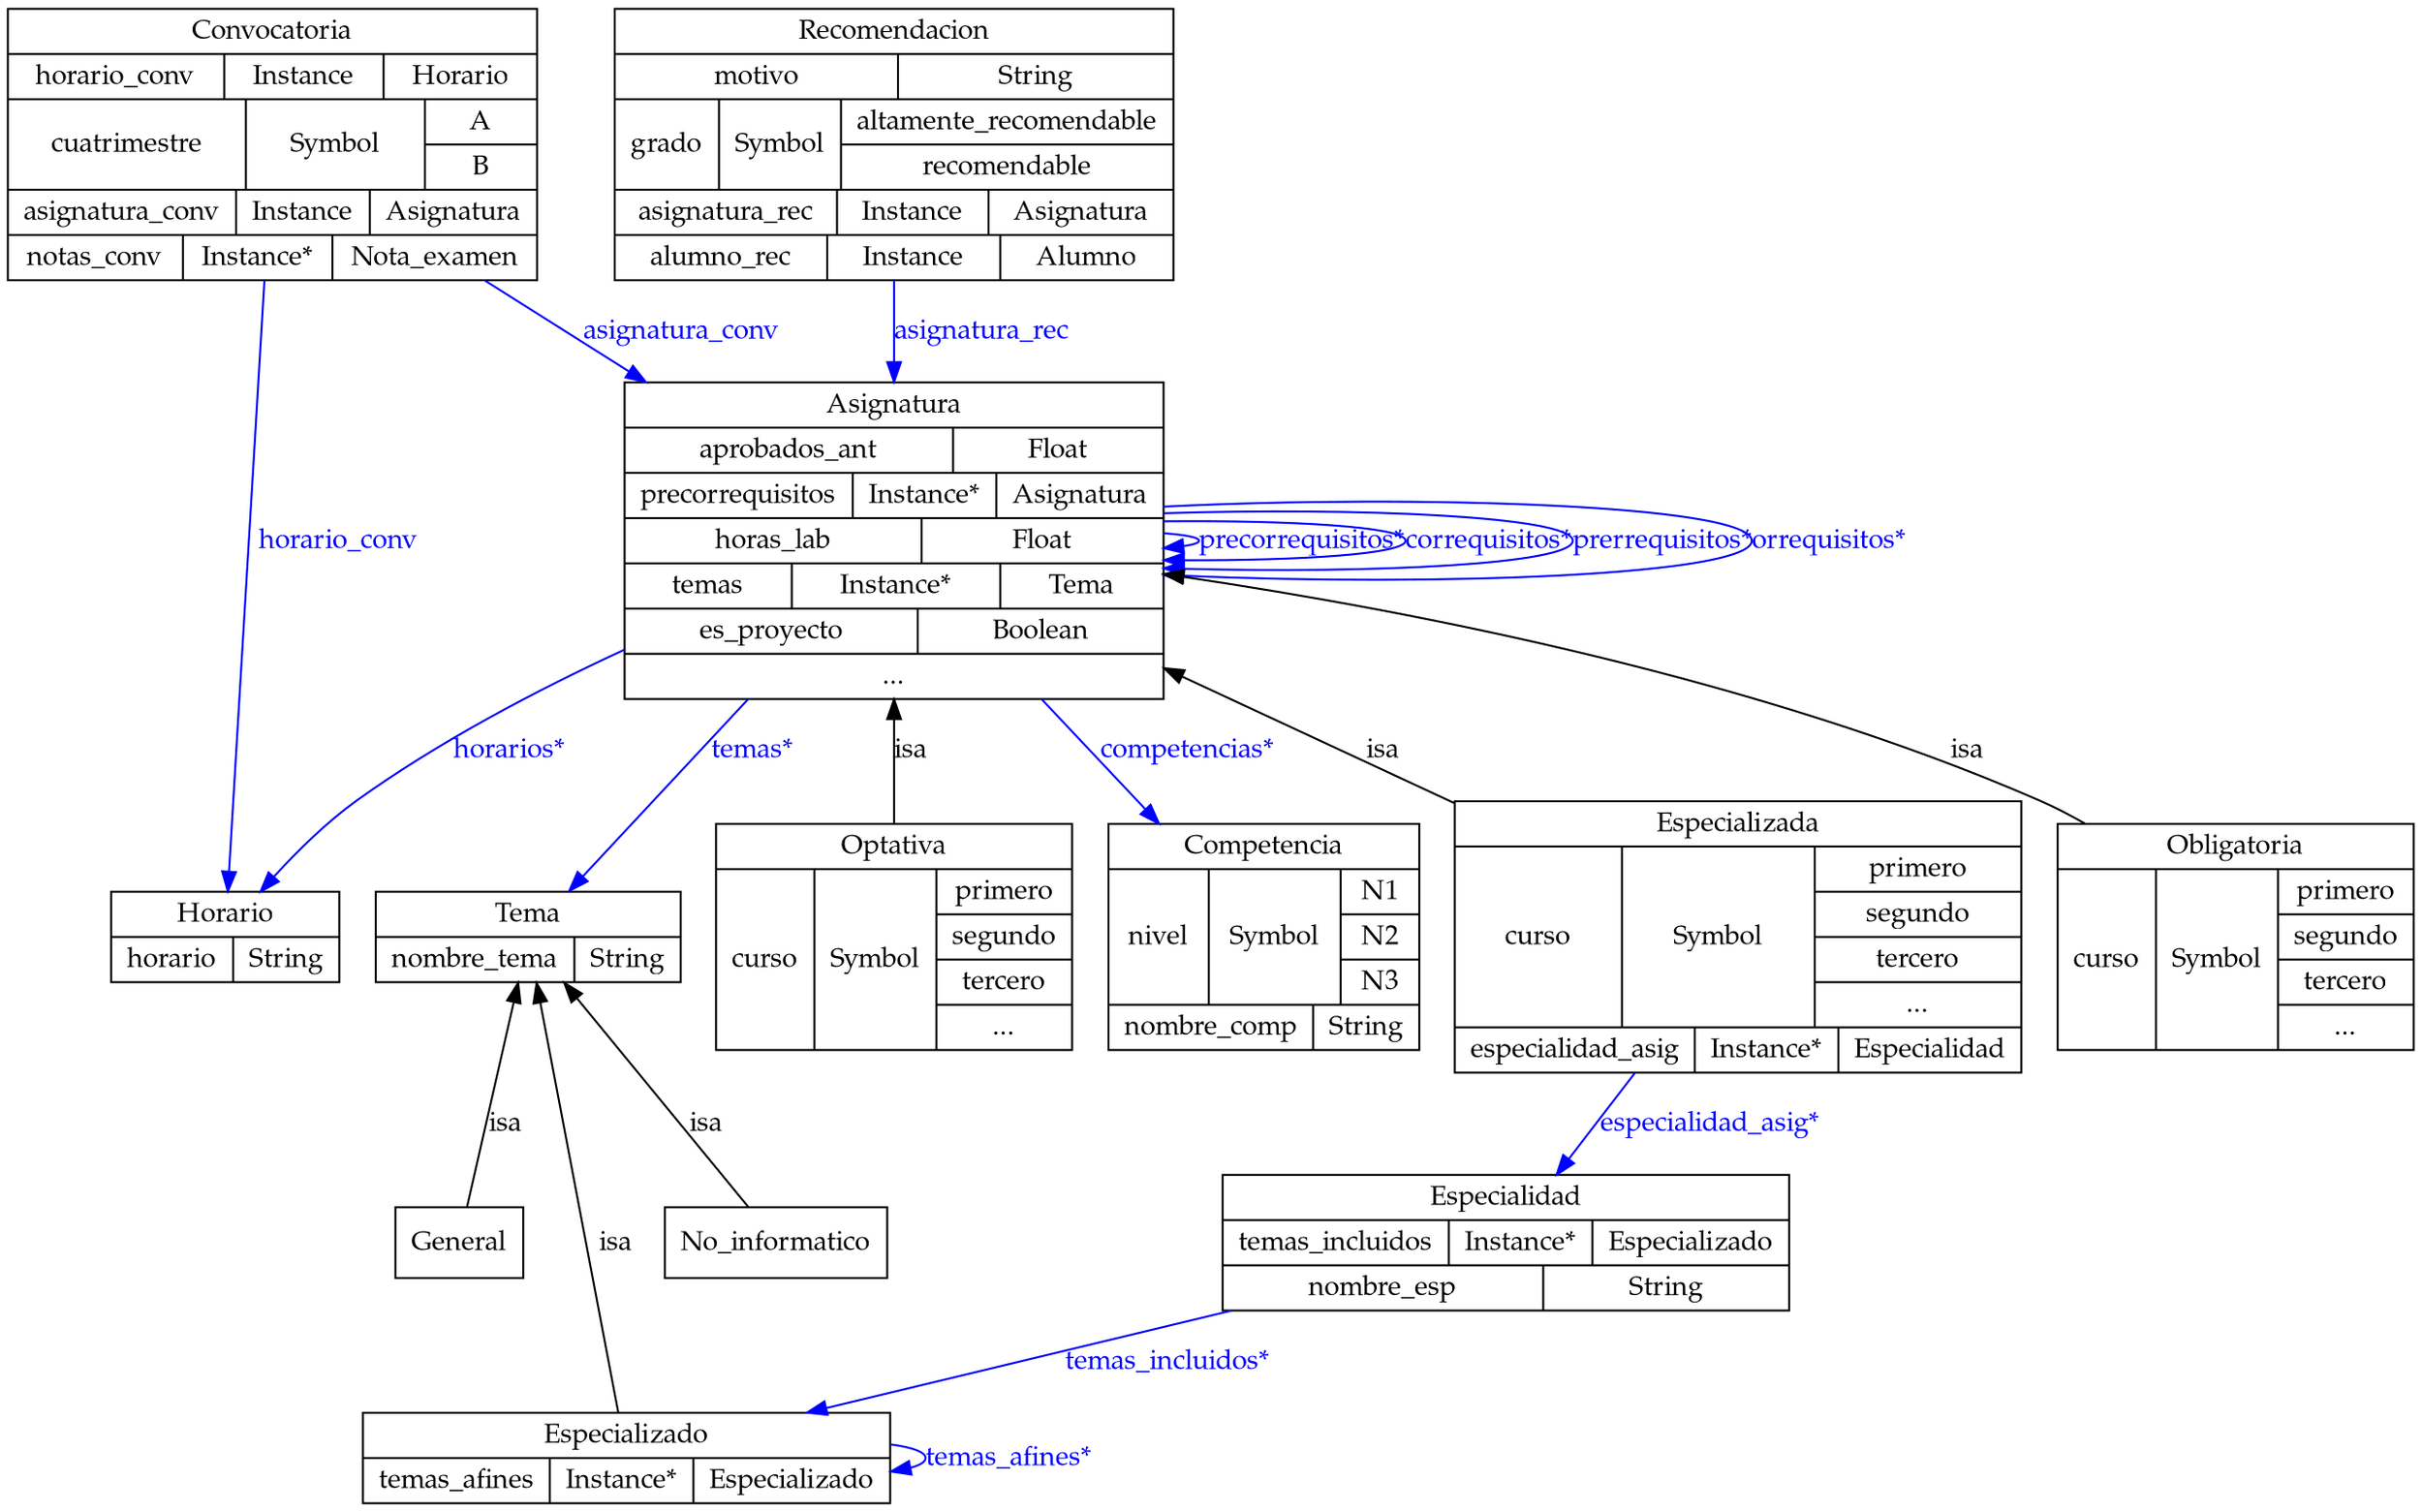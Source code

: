 digraph "ontologia" {
graph[fontname="Palatino"];
node[fontname="Palatino"];
edge[fontname="Palatino"];

"General" [shape=box, label="General", color="0.0,0.0,0.0", fontcolor="0.0,0.0,0.0"]
"Tema"->"General" [dir=back, label=isa, color="0.0,0.0,0.0", fontcolor="0.0,0.0,0.0"]
"Convocatoria" [shape=record, color="0.0,0.0,0.0", fontcolor="0.0,0.0,0.0", label="{Convocatoria|{horario_conv|Instance|{Horario}}|{cuatrimestre|Symbol|{A|B}}|{asignatura_conv|Instance|{Asignatura}}|{notas_conv|Instance*|{Nota_examen}}}"]
"Convocatoria"->"Horario" [style=filled, label="horario_conv", color="0.6666667,1.0,1.0", fontcolor="0.6666667,1.0,1.0"]
"Convocatoria"->"Asignatura" [style=filled, label="asignatura_conv", color="0.6666667,1.0,1.0", fontcolor="0.6666667,1.0,1.0"]
"Recomendacion" [shape=record, color="0.0,0.0,0.0", fontcolor="0.0,0.0,0.0", label="{Recomendacion|{motivo|String}|{grado|Symbol|{altamente_recomendable|recomendable}}|{asignatura_rec|Instance|{Asignatura}}|{alumno_rec|Instance|{Alumno}}}"]
"Recomendacion"->"Asignatura" [style=filled, label="asignatura_rec", color="0.6666667,1.0,1.0", fontcolor="0.6666667,1.0,1.0"]
"Optativa" [shape=record, color="0.0,0.0,0.0", fontcolor="0.0,0.0,0.0", label="{Optativa|{curso|Symbol|{primero|segundo|tercero|...}}}"]
"Asignatura"->"Optativa" [dir=back, label=isa, color="0.0,0.0,0.0", fontcolor="0.0,0.0,0.0"]
"Especialidad" [shape=record, color="0.0,0.0,0.0", fontcolor="0.0,0.0,0.0", label="{Especialidad|{temas_incluidos|Instance*|{Especializado}}|{nombre_esp|String}}"]
"Especialidad"->"Especializado" [style=filled, label="temas_incluidos*", color="0.6666667,1.0,1.0", fontcolor="0.6666667,1.0,1.0"]
"Competencia" [shape=record, color="0.0,0.0,0.0", fontcolor="0.0,0.0,0.0", label="{Competencia|{nivel|Symbol|{N1|N2|N3}}|{nombre_comp|String}}"]
"Asignatura" [shape=record, color="0.0,0.0,0.0", fontcolor="0.0,0.0,0.0", label="{Asignatura|{aprobados_ant|Float}|{precorrequisitos|Instance*|{Asignatura}}|{horas_lab|Float}|{temas|Instance*|{Tema}}|{es_proyecto|Boolean}|{...}}"]
"Asignatura"->"Asignatura" [style=filled, label="precorrequisitos*", color="0.6666667,1.0,1.0", fontcolor="0.6666667,1.0,1.0"]
"Asignatura"->"Tema" [style=filled, label="temas*", color="0.6666667,1.0,1.0", fontcolor="0.6666667,1.0,1.0"]
"Asignatura"->"Asignatura" [style=filled, label="correquisitos*", color="0.6666667,1.0,1.0", fontcolor="0.6666667,1.0,1.0"]
"Asignatura"->"Competencia" [style=filled, label="competencias*", color="0.6666667,1.0,1.0", fontcolor="0.6666667,1.0,1.0"]
"Asignatura"->"Horario" [style=filled, label="horarios*", color="0.6666667,1.0,1.0", fontcolor="0.6666667,1.0,1.0"]
"Asignatura"->"Asignatura" [style=filled, label="prerrequisitos*", color="0.6666667,1.0,1.0", fontcolor="0.6666667,1.0,1.0"]
"Asignatura"->"Asignatura" [style=filled, label="orrequisitos*", color="0.6666667,1.0,1.0", fontcolor="0.6666667,1.0,1.0"]
"Especializada" [shape=record, color="0.0,0.0,0.0", fontcolor="0.0,0.0,0.0", label="{Especializada|{curso|Symbol|{primero|segundo|tercero|...}}|{especialidad_asig|Instance*|{Especialidad}}}"]
"Asignatura"->"Especializada" [dir=back, label=isa, color="0.0,0.0,0.0", fontcolor="0.0,0.0,0.0"]
"Especializada"->"Especialidad" [style=filled, label="especialidad_asig*", color="0.6666667,1.0,1.0", fontcolor="0.6666667,1.0,1.0"]
"No_informatico" [shape=box, label="No_informatico", color="0.0,0.0,0.0", fontcolor="0.0,0.0,0.0"]
"Tema"->"No_informatico" [dir=back, label=isa, color="0.0,0.0,0.0", fontcolor="0.0,0.0,0.0"]
"Obligatoria" [shape=record, color="0.0,0.0,0.0", fontcolor="0.0,0.0,0.0", label="{Obligatoria|{curso|Symbol|{primero|segundo|tercero|...}}}"]
"Asignatura"->"Obligatoria" [dir=back, label=isa, color="0.0,0.0,0.0", fontcolor="0.0,0.0,0.0"]
"Tema" [shape=record, color="0.0,0.0,0.0", fontcolor="0.0,0.0,0.0", label="{Tema|{nombre_tema|String}}"]
"Especializado" [shape=record, color="0.0,0.0,0.0", fontcolor="0.0,0.0,0.0", label="{Especializado|{temas_afines|Instance*|{Especializado}}}"]
"Tema"->"Especializado" [dir=back, label=isa, color="0.0,0.0,0.0", fontcolor="0.0,0.0,0.0"]
"Especializado"->"Especializado" [style=filled, label="temas_afines*", color="0.6666667,1.0,1.0", fontcolor="0.6666667,1.0,1.0"]
"Horario" [shape=record, color="0.0,0.0,0.0", fontcolor="0.0,0.0,0.0", label="{Horario|{horario|String}}"]

}
